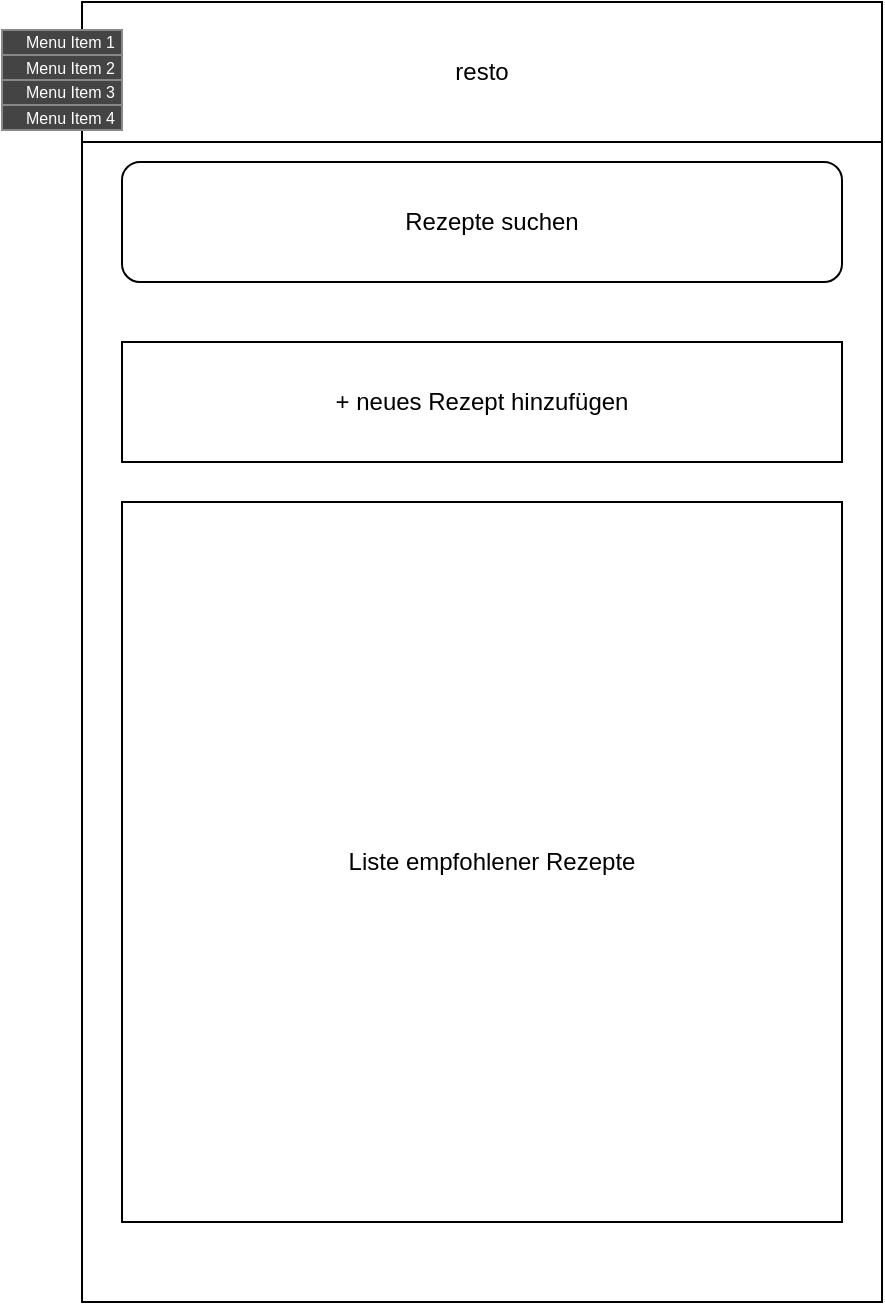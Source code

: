 <mxfile version="12.1.7" type="device" pages="1"><diagram id="4nTGw38NDqNv3HOP585h" name="Page-1"><mxGraphModel dx="1408" dy="814" grid="1" gridSize="10" guides="1" tooltips="1" connect="1" arrows="1" fold="1" page="1" pageScale="1" pageWidth="827" pageHeight="1169" math="0" shadow="0"><root><mxCell id="0"/><mxCell id="1" parent="0"/><mxCell id="x6XSfO2u-dxrTVJVILZM-1" value="" style="rounded=0;whiteSpace=wrap;html=1;" vertex="1" parent="1"><mxGeometry x="240" y="20" width="400" height="650" as="geometry"/></mxCell><mxCell id="x6XSfO2u-dxrTVJVILZM-2" value="" style="rounded=1;whiteSpace=wrap;html=1;" vertex="1" parent="1"><mxGeometry x="260" y="100" width="360" height="60" as="geometry"/></mxCell><mxCell id="x6XSfO2u-dxrTVJVILZM-3" value="Rezepte suchen" style="text;html=1;strokeColor=none;fillColor=none;align=center;verticalAlign=middle;whiteSpace=wrap;rounded=0;" vertex="1" parent="1"><mxGeometry x="290" y="100" width="310" height="60" as="geometry"/></mxCell><mxCell id="x6XSfO2u-dxrTVJVILZM-4" value="resto" style="rounded=0;whiteSpace=wrap;html=1;" vertex="1" parent="1"><mxGeometry x="240" y="20" width="400" height="70" as="geometry"/></mxCell><mxCell id="x6XSfO2u-dxrTVJVILZM-5" value="" style="strokeWidth=1;html=1;shadow=0;dashed=0;shape=mxgraph.android.rrect;rSize=0;strokeColor=#888888;fillColor=#444444;" vertex="1" parent="1"><mxGeometry x="200" y="34" width="60" height="50" as="geometry"/></mxCell><mxCell id="x6XSfO2u-dxrTVJVILZM-6" value="Menu Item 1" style="strokeColor=inherit;fillColor=inherit;gradientColor=inherit;strokeWidth=1;html=1;shadow=0;dashed=0;shape=mxgraph.android.rrect;rSize=0;align=left;spacingLeft=10;fontSize=8;fontColor=#ffffff;" vertex="1" parent="x6XSfO2u-dxrTVJVILZM-5"><mxGeometry width="60.0" height="12.5" as="geometry"/></mxCell><mxCell id="x6XSfO2u-dxrTVJVILZM-7" value="Menu Item 2" style="strokeColor=inherit;fillColor=inherit;gradientColor=inherit;strokeWidth=1;html=1;shadow=0;dashed=0;shape=mxgraph.android.rrect;rSize=0;align=left;spacingLeft=10;fontSize=8;fontColor=#ffffff;" vertex="1" parent="x6XSfO2u-dxrTVJVILZM-5"><mxGeometry y="12.5" width="60.0" height="12.5" as="geometry"/></mxCell><mxCell id="x6XSfO2u-dxrTVJVILZM-8" value="Menu Item 3" style="strokeColor=inherit;fillColor=inherit;gradientColor=inherit;strokeWidth=1;html=1;shadow=0;dashed=0;shape=mxgraph.android.rrect;rSize=0;align=left;spacingLeft=10;fontSize=8;fontColor=#ffffff;" vertex="1" parent="x6XSfO2u-dxrTVJVILZM-5"><mxGeometry y="25" width="60.0" height="12.5" as="geometry"/></mxCell><mxCell id="x6XSfO2u-dxrTVJVILZM-9" value="Menu Item 4" style="strokeColor=inherit;fillColor=inherit;gradientColor=inherit;strokeWidth=1;html=1;shadow=0;dashed=0;shape=mxgraph.android.rrect;rSize=0;align=left;spacingLeft=10;fontSize=8;fontColor=#ffffff;" vertex="1" parent="x6XSfO2u-dxrTVJVILZM-5"><mxGeometry y="37.5" width="60.0" height="12.5" as="geometry"/></mxCell><mxCell id="x6XSfO2u-dxrTVJVILZM-10" value="" style="rounded=0;whiteSpace=wrap;html=1;" vertex="1" parent="1"><mxGeometry x="260" y="190" width="360" height="60" as="geometry"/></mxCell><mxCell id="x6XSfO2u-dxrTVJVILZM-11" value="+ neues Rezept hinzufügen" style="text;html=1;strokeColor=none;fillColor=none;align=center;verticalAlign=middle;whiteSpace=wrap;rounded=0;" vertex="1" parent="1"><mxGeometry x="320" y="210" width="240" height="20" as="geometry"/></mxCell><mxCell id="x6XSfO2u-dxrTVJVILZM-12" value="" style="whiteSpace=wrap;html=1;aspect=fixed;" vertex="1" parent="1"><mxGeometry x="260" y="270" width="360" height="360" as="geometry"/></mxCell><mxCell id="x6XSfO2u-dxrTVJVILZM-13" value="Liste empfohlener Rezepte" style="text;html=1;strokeColor=none;fillColor=none;align=center;verticalAlign=middle;whiteSpace=wrap;rounded=0;" vertex="1" parent="1"><mxGeometry x="300" y="300" width="290" height="300" as="geometry"/></mxCell></root></mxGraphModel></diagram></mxfile>